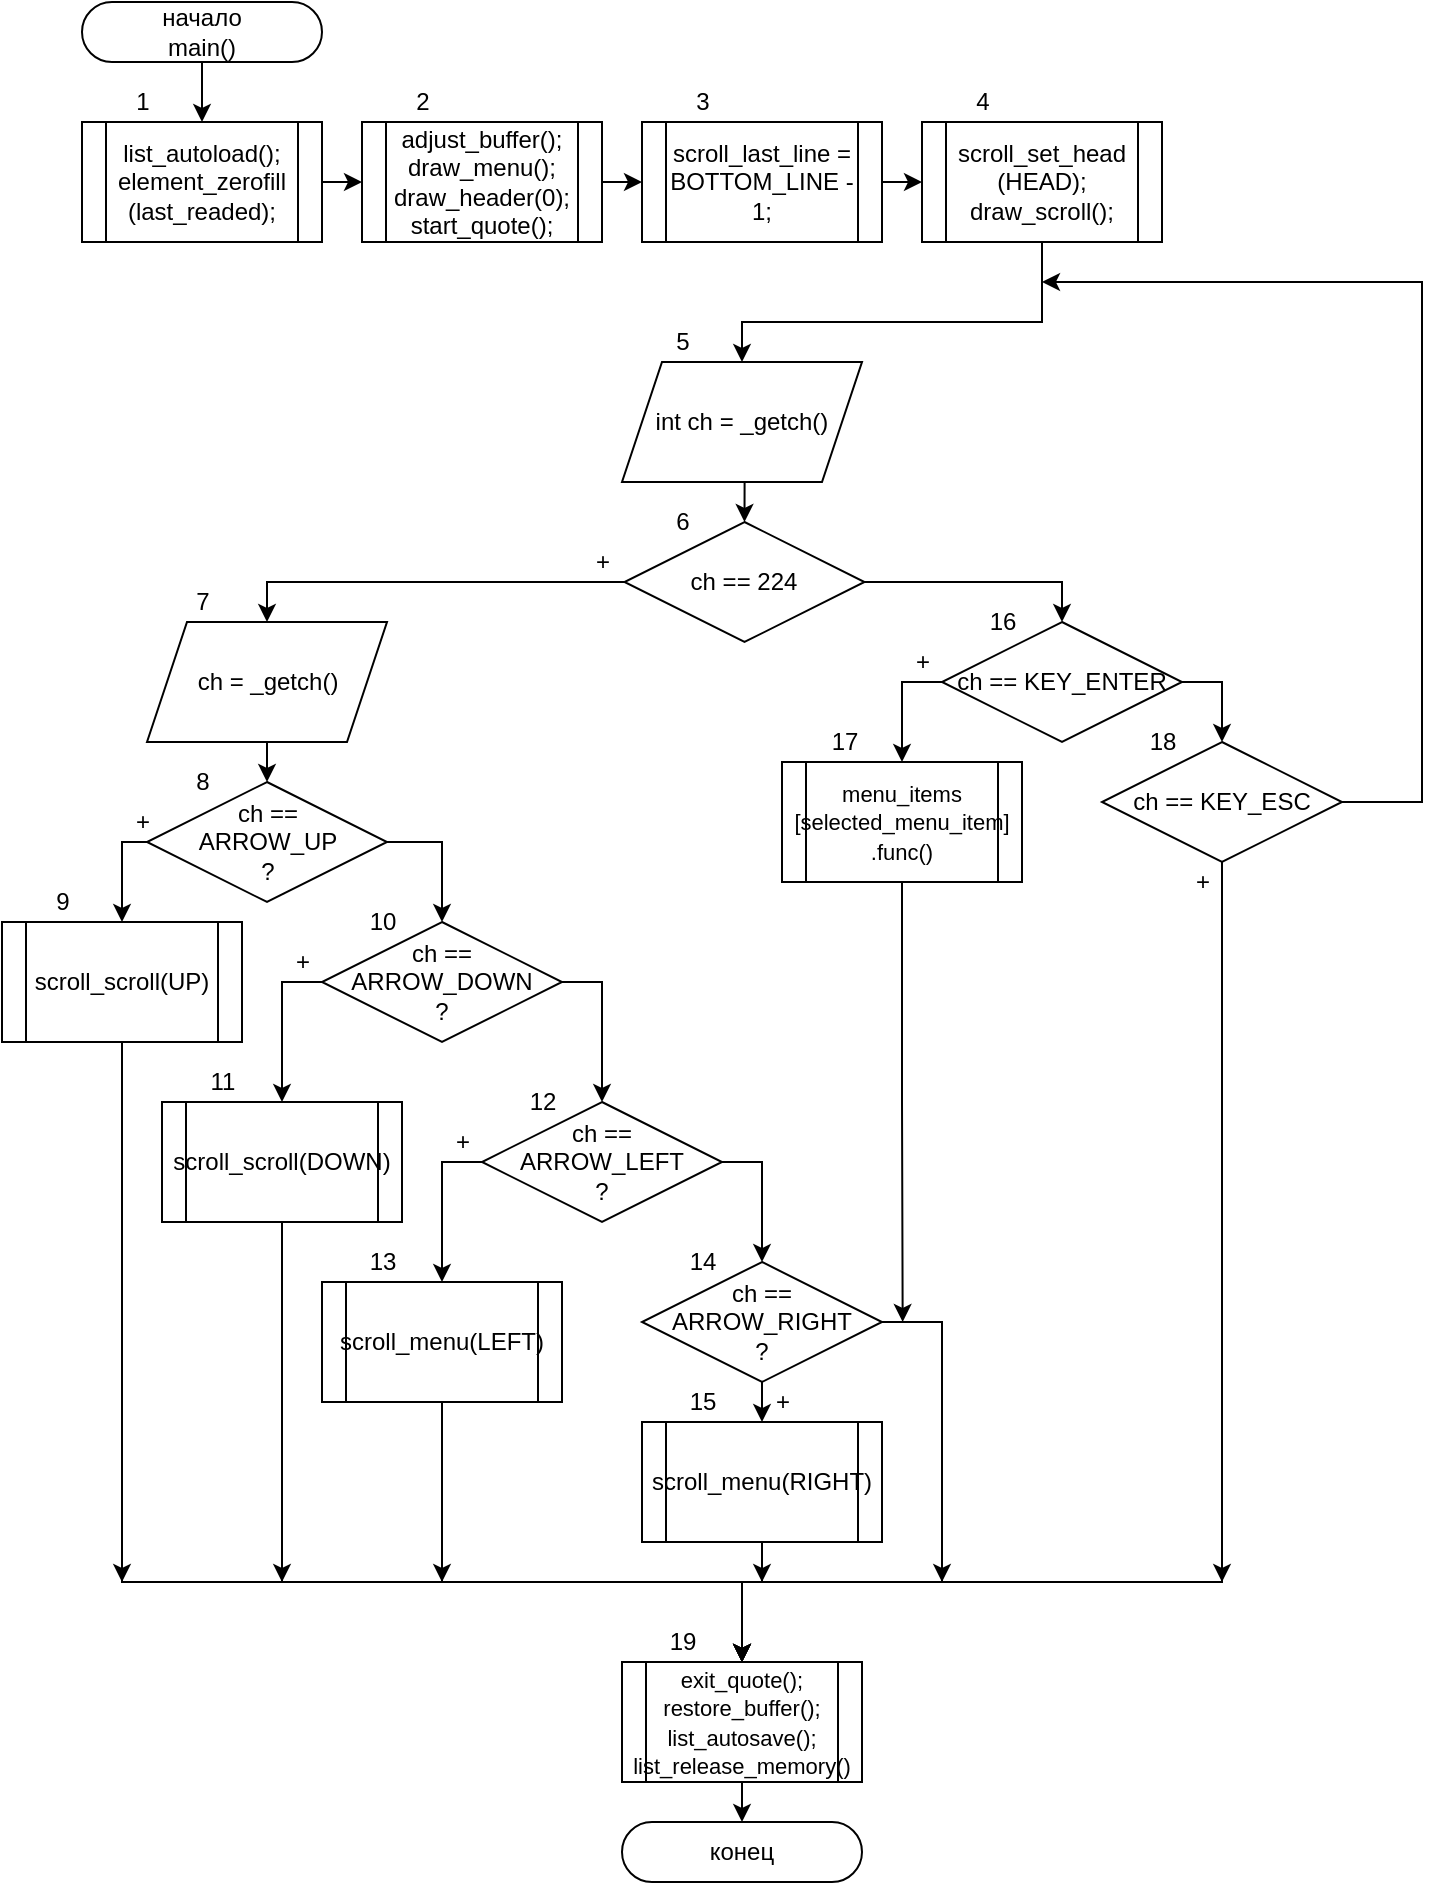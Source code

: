 <mxfile version="14.4.3" type="device"><diagram id="R2lEEEUBdFMjLlhIrx00" name="Page-1"><mxGraphModel dx="-407" dy="568" grid="1" gridSize="10" guides="1" tooltips="1" connect="1" arrows="1" fold="1" page="1" pageScale="1" pageWidth="850" pageHeight="1100" math="0" shadow="0" extFonts="Permanent Marker^https://fonts.googleapis.com/css?family=Permanent+Marker"><root><mxCell id="0"/><mxCell id="1" parent="0"/><mxCell id="FMDdGoVw59K3OaQ_dBfE-2" style="edgeStyle=orthogonalEdgeStyle;rounded=0;orthogonalLoop=1;jettySize=auto;html=1;exitX=0.5;exitY=1;exitDx=0;exitDy=0;entryX=0.5;entryY=0;entryDx=0;entryDy=0;" edge="1" parent="1" source="Ixi4RvL1ngC_W4CbcMsF-13" target="Ixi4RvL1ngC_W4CbcMsF-62"><mxGeometry relative="1" as="geometry"/></mxCell><mxCell id="Ixi4RvL1ngC_W4CbcMsF-13" value="начало&lt;br&gt;main()" style="rounded=1;whiteSpace=wrap;html=1;arcSize=50;" parent="1" vertex="1"><mxGeometry x="900" width="120" height="30" as="geometry"/></mxCell><mxCell id="Ixi4RvL1ngC_W4CbcMsF-14" value="конец" style="rounded=1;whiteSpace=wrap;html=1;arcSize=50;" parent="1" vertex="1"><mxGeometry x="1170" y="910" width="120" height="30" as="geometry"/></mxCell><mxCell id="Ixi4RvL1ngC_W4CbcMsF-15" value="&lt;font style=&quot;font-size: 11px&quot;&gt;exit_quote();&lt;br&gt;restore_buffer();&lt;br&gt;list_autosave();&lt;br&gt;list_release_memory()&lt;/font&gt;" style="shape=process;whiteSpace=wrap;html=1;backgroundOutline=1;fontFamily=Helvetica;fontSize=12;fontColor=#000000;align=center;strokeColor=#000000;fillColor=#ffffff;" parent="1" vertex="1"><mxGeometry x="1170" y="830" width="120" height="60" as="geometry"/></mxCell><mxCell id="Ixi4RvL1ngC_W4CbcMsF-16" style="edgeStyle=orthogonalEdgeStyle;rounded=0;orthogonalLoop=1;jettySize=auto;html=1;exitX=0.5;exitY=1;exitDx=0;exitDy=0;entryX=0.5;entryY=0;entryDx=0;entryDy=0;" parent="1" source="Ixi4RvL1ngC_W4CbcMsF-15" target="Ixi4RvL1ngC_W4CbcMsF-14" edge="1"><mxGeometry relative="1" as="geometry"/></mxCell><mxCell id="Ixi4RvL1ngC_W4CbcMsF-17" value="ch == 224" style="rhombus;whiteSpace=wrap;html=1;rounded=0;" parent="1" vertex="1"><mxGeometry x="1171.25" y="260" width="120" height="60" as="geometry"/></mxCell><mxCell id="Ixi4RvL1ngC_W4CbcMsF-18" value="ch ==&lt;br&gt;ARROW_UP&lt;br&gt;?" style="rhombus;whiteSpace=wrap;html=1;rounded=0;" parent="1" vertex="1"><mxGeometry x="932.5" y="390" width="120" height="60" as="geometry"/></mxCell><mxCell id="Ixi4RvL1ngC_W4CbcMsF-19" style="edgeStyle=orthogonalEdgeStyle;rounded=0;orthogonalLoop=1;jettySize=auto;html=1;exitX=0.5;exitY=1;exitDx=0;exitDy=0;entryX=0.5;entryY=0;entryDx=0;entryDy=0;" parent="1" source="Ixi4RvL1ngC_W4CbcMsF-52" target="Ixi4RvL1ngC_W4CbcMsF-15" edge="1"><mxGeometry relative="1" as="geometry"><Array as="points"><mxPoint x="920" y="790"/><mxPoint x="1230" y="790"/></Array><mxPoint x="870" y="530" as="sourcePoint"/></mxGeometry></mxCell><mxCell id="Ixi4RvL1ngC_W4CbcMsF-20" value="ch == ARROW_DOWN&lt;br&gt;?" style="rhombus;whiteSpace=wrap;html=1;rounded=0;" parent="1" vertex="1"><mxGeometry x="1020" y="460" width="120" height="60" as="geometry"/></mxCell><mxCell id="Ixi4RvL1ngC_W4CbcMsF-21" style="edgeStyle=orthogonalEdgeStyle;rounded=0;orthogonalLoop=1;jettySize=auto;html=1;exitX=0.5;exitY=1;exitDx=0;exitDy=0;entryX=0.5;entryY=0;entryDx=0;entryDy=0;" parent="1" source="Ixi4RvL1ngC_W4CbcMsF-54" target="Ixi4RvL1ngC_W4CbcMsF-15" edge="1"><mxGeometry relative="1" as="geometry"><Array as="points"><mxPoint x="1000" y="790"/><mxPoint x="1230" y="790"/></Array><mxPoint x="1010" y="610" as="sourcePoint"/></mxGeometry></mxCell><mxCell id="Ixi4RvL1ngC_W4CbcMsF-22" value="ch ==&lt;br&gt;ARROW_LEFT&lt;br&gt;?" style="rhombus;whiteSpace=wrap;html=1;rounded=0;" parent="1" vertex="1"><mxGeometry x="1100" y="550" width="120" height="60" as="geometry"/></mxCell><mxCell id="Ixi4RvL1ngC_W4CbcMsF-23" style="edgeStyle=orthogonalEdgeStyle;rounded=0;orthogonalLoop=1;jettySize=auto;html=1;exitX=0.5;exitY=1;exitDx=0;exitDy=0;entryX=0.5;entryY=0;entryDx=0;entryDy=0;" parent="1" source="Ixi4RvL1ngC_W4CbcMsF-56" target="Ixi4RvL1ngC_W4CbcMsF-15" edge="1"><mxGeometry relative="1" as="geometry"><Array as="points"><mxPoint x="1080" y="790"/><mxPoint x="1230" y="790"/></Array><mxPoint x="1150" y="690" as="sourcePoint"/></mxGeometry></mxCell><mxCell id="Ixi4RvL1ngC_W4CbcMsF-24" style="edgeStyle=orthogonalEdgeStyle;rounded=0;orthogonalLoop=1;jettySize=auto;html=1;exitX=1;exitY=0.5;exitDx=0;exitDy=0;" parent="1" source="Ixi4RvL1ngC_W4CbcMsF-25" edge="1"><mxGeometry relative="1" as="geometry"><mxPoint x="1330" y="790" as="targetPoint"/><Array as="points"><mxPoint x="1330" y="660"/><mxPoint x="1330" y="790"/></Array></mxGeometry></mxCell><mxCell id="Ixi4RvL1ngC_W4CbcMsF-25" value="ch == ARROW_RIGHT&lt;br&gt;?" style="rhombus;whiteSpace=wrap;html=1;rounded=0;" parent="1" vertex="1"><mxGeometry x="1180" y="630" width="120" height="60" as="geometry"/></mxCell><mxCell id="Ixi4RvL1ngC_W4CbcMsF-26" style="edgeStyle=orthogonalEdgeStyle;rounded=0;orthogonalLoop=1;jettySize=auto;html=1;exitX=0.5;exitY=1;exitDx=0;exitDy=0;entryX=0.5;entryY=0;entryDx=0;entryDy=0;" parent="1" source="Ixi4RvL1ngC_W4CbcMsF-58" target="Ixi4RvL1ngC_W4CbcMsF-15" edge="1"><mxGeometry relative="1" as="geometry"><Array as="points"><mxPoint x="1240" y="790"/><mxPoint x="1230" y="790"/></Array><mxPoint x="1290" y="770" as="sourcePoint"/></mxGeometry></mxCell><mxCell id="Ixi4RvL1ngC_W4CbcMsF-27" style="edgeStyle=orthogonalEdgeStyle;rounded=0;orthogonalLoop=1;jettySize=auto;html=1;exitX=0.5;exitY=1;exitDx=0;exitDy=0;entryX=0.5;entryY=0;entryDx=0;entryDy=0;" parent="1" source="Ixi4RvL1ngC_W4CbcMsF-25" target="Ixi4RvL1ngC_W4CbcMsF-58" edge="1"><mxGeometry relative="1" as="geometry"><mxPoint x="1290" y="710" as="targetPoint"/></mxGeometry></mxCell><mxCell id="Ixi4RvL1ngC_W4CbcMsF-28" style="edgeStyle=orthogonalEdgeStyle;rounded=0;orthogonalLoop=1;jettySize=auto;html=1;exitX=1;exitY=0.5;exitDx=0;exitDy=0;entryX=0.5;entryY=0;entryDx=0;entryDy=0;" parent="1" source="Ixi4RvL1ngC_W4CbcMsF-25" target="Ixi4RvL1ngC_W4CbcMsF-15" edge="1"><mxGeometry relative="1" as="geometry"><Array as="points"><mxPoint x="1330" y="660"/><mxPoint x="1330" y="790"/><mxPoint x="1230" y="790"/></Array></mxGeometry></mxCell><mxCell id="Ixi4RvL1ngC_W4CbcMsF-29" style="edgeStyle=orthogonalEdgeStyle;rounded=0;orthogonalLoop=1;jettySize=auto;html=1;exitX=0;exitY=0.5;exitDx=0;exitDy=0;entryX=0.5;entryY=0;entryDx=0;entryDy=0;" parent="1" source="Ixi4RvL1ngC_W4CbcMsF-22" target="Ixi4RvL1ngC_W4CbcMsF-56" edge="1"><mxGeometry relative="1" as="geometry"><Array as="points"><mxPoint x="1080" y="580"/><mxPoint x="1080" y="630"/></Array><mxPoint x="1150" y="630" as="targetPoint"/></mxGeometry></mxCell><mxCell id="Ixi4RvL1ngC_W4CbcMsF-30" style="edgeStyle=orthogonalEdgeStyle;rounded=0;orthogonalLoop=1;jettySize=auto;html=1;exitX=1;exitY=0.5;exitDx=0;exitDy=0;entryX=0.5;entryY=0;entryDx=0;entryDy=0;" parent="1" source="Ixi4RvL1ngC_W4CbcMsF-22" target="Ixi4RvL1ngC_W4CbcMsF-25" edge="1"><mxGeometry relative="1" as="geometry"><Array as="points"><mxPoint x="1240" y="580"/></Array></mxGeometry></mxCell><mxCell id="Ixi4RvL1ngC_W4CbcMsF-31" style="edgeStyle=orthogonalEdgeStyle;rounded=0;orthogonalLoop=1;jettySize=auto;html=1;exitX=0;exitY=0.5;exitDx=0;exitDy=0;entryX=0.5;entryY=0;entryDx=0;entryDy=0;" parent="1" source="Ixi4RvL1ngC_W4CbcMsF-20" target="Ixi4RvL1ngC_W4CbcMsF-54" edge="1"><mxGeometry relative="1" as="geometry"><Array as="points"><mxPoint x="1000" y="490"/></Array><mxPoint x="1010" y="550" as="targetPoint"/></mxGeometry></mxCell><mxCell id="Ixi4RvL1ngC_W4CbcMsF-32" style="edgeStyle=orthogonalEdgeStyle;rounded=0;orthogonalLoop=1;jettySize=auto;html=1;exitX=1;exitY=0.5;exitDx=0;exitDy=0;entryX=0.5;entryY=0;entryDx=0;entryDy=0;" parent="1" source="Ixi4RvL1ngC_W4CbcMsF-20" target="Ixi4RvL1ngC_W4CbcMsF-22" edge="1"><mxGeometry relative="1" as="geometry"/></mxCell><mxCell id="Ixi4RvL1ngC_W4CbcMsF-33" style="edgeStyle=orthogonalEdgeStyle;rounded=0;orthogonalLoop=1;jettySize=auto;html=1;exitX=0;exitY=0.5;exitDx=0;exitDy=0;entryX=0.5;entryY=0;entryDx=0;entryDy=0;" parent="1" source="Ixi4RvL1ngC_W4CbcMsF-18" target="Ixi4RvL1ngC_W4CbcMsF-52" edge="1"><mxGeometry relative="1" as="geometry"><mxPoint x="870" y="470" as="targetPoint"/><Array as="points"><mxPoint x="920" y="420"/></Array></mxGeometry></mxCell><mxCell id="Ixi4RvL1ngC_W4CbcMsF-34" style="edgeStyle=orthogonalEdgeStyle;rounded=0;orthogonalLoop=1;jettySize=auto;html=1;exitX=1;exitY=0.5;exitDx=0;exitDy=0;entryX=0.5;entryY=0;entryDx=0;entryDy=0;" parent="1" source="Ixi4RvL1ngC_W4CbcMsF-18" target="Ixi4RvL1ngC_W4CbcMsF-20" edge="1"><mxGeometry relative="1" as="geometry"><Array as="points"><mxPoint x="1080" y="420"/></Array></mxGeometry></mxCell><mxCell id="Ixi4RvL1ngC_W4CbcMsF-35" value="ch = _getch()" style="shape=parallelogram;perimeter=parallelogramPerimeter;whiteSpace=wrap;html=1;fixedSize=1;fontFamily=Helvetica;fontSize=12;align=center;" parent="1" vertex="1"><mxGeometry x="932.5" y="310" width="120" height="60" as="geometry"/></mxCell><mxCell id="Ixi4RvL1ngC_W4CbcMsF-36" style="edgeStyle=orthogonalEdgeStyle;rounded=0;orthogonalLoop=1;jettySize=auto;html=1;exitX=0.5;exitY=1;exitDx=0;exitDy=0;entryX=0.5;entryY=0;entryDx=0;entryDy=0;" parent="1" source="Ixi4RvL1ngC_W4CbcMsF-35" target="Ixi4RvL1ngC_W4CbcMsF-18" edge="1"><mxGeometry relative="1" as="geometry"/></mxCell><mxCell id="Ixi4RvL1ngC_W4CbcMsF-37" value="ch == KEY_ENTER" style="rhombus;whiteSpace=wrap;html=1;rounded=0;" parent="1" vertex="1"><mxGeometry x="1330" y="310" width="120" height="60" as="geometry"/></mxCell><mxCell id="Ixi4RvL1ngC_W4CbcMsF-38" style="edgeStyle=orthogonalEdgeStyle;rounded=0;orthogonalLoop=1;jettySize=auto;html=1;exitX=1;exitY=0.5;exitDx=0;exitDy=0;" parent="1" source="Ixi4RvL1ngC_W4CbcMsF-40" edge="1"><mxGeometry relative="1" as="geometry"><mxPoint x="1380" y="140" as="targetPoint"/><Array as="points"><mxPoint x="1570" y="400"/><mxPoint x="1570" y="140"/></Array></mxGeometry></mxCell><mxCell id="Ixi4RvL1ngC_W4CbcMsF-39" style="edgeStyle=orthogonalEdgeStyle;rounded=0;orthogonalLoop=1;jettySize=auto;html=1;exitX=0.5;exitY=1;exitDx=0;exitDy=0;" parent="1" source="Ixi4RvL1ngC_W4CbcMsF-40" edge="1"><mxGeometry relative="1" as="geometry"><mxPoint x="1470" y="790" as="targetPoint"/></mxGeometry></mxCell><mxCell id="Ixi4RvL1ngC_W4CbcMsF-40" value="ch == KEY_ESC" style="rhombus;whiteSpace=wrap;html=1;rounded=0;" parent="1" vertex="1"><mxGeometry x="1410" y="370" width="120" height="60" as="geometry"/></mxCell><mxCell id="Ixi4RvL1ngC_W4CbcMsF-41" style="edgeStyle=orthogonalEdgeStyle;rounded=0;orthogonalLoop=1;jettySize=auto;html=1;exitX=0.5;exitY=1;exitDx=0;exitDy=0;entryX=0.5;entryY=0;entryDx=0;entryDy=0;" parent="1" source="Ixi4RvL1ngC_W4CbcMsF-40" edge="1"><mxGeometry relative="1" as="geometry"/></mxCell><mxCell id="Ixi4RvL1ngC_W4CbcMsF-42" style="edgeStyle=orthogonalEdgeStyle;rounded=0;orthogonalLoop=1;jettySize=auto;html=1;exitX=0.5;exitY=1;exitDx=0;exitDy=0;entryX=0.5;entryY=0;entryDx=0;entryDy=0;" parent="1" source="Ixi4RvL1ngC_W4CbcMsF-40" target="Ixi4RvL1ngC_W4CbcMsF-15" edge="1"><mxGeometry relative="1" as="geometry"><Array as="points"><mxPoint x="1470" y="790"/><mxPoint x="1230" y="790"/></Array></mxGeometry></mxCell><mxCell id="Ixi4RvL1ngC_W4CbcMsF-43" style="edgeStyle=orthogonalEdgeStyle;rounded=0;orthogonalLoop=1;jettySize=auto;html=1;exitX=0;exitY=0.5;exitDx=0;exitDy=0;entryX=0.5;entryY=0;entryDx=0;entryDy=0;" parent="1" source="Ixi4RvL1ngC_W4CbcMsF-37" target="Ixi4RvL1ngC_W4CbcMsF-60" edge="1"><mxGeometry relative="1" as="geometry"><mxPoint x="1390" y="390" as="targetPoint"/></mxGeometry></mxCell><mxCell id="Ixi4RvL1ngC_W4CbcMsF-44" style="edgeStyle=orthogonalEdgeStyle;rounded=0;orthogonalLoop=1;jettySize=auto;html=1;exitX=1;exitY=0.5;exitDx=0;exitDy=0;entryX=0.5;entryY=0;entryDx=0;entryDy=0;" parent="1" source="Ixi4RvL1ngC_W4CbcMsF-37" target="Ixi4RvL1ngC_W4CbcMsF-40" edge="1"><mxGeometry relative="1" as="geometry"/></mxCell><mxCell id="Ixi4RvL1ngC_W4CbcMsF-45" style="edgeStyle=orthogonalEdgeStyle;rounded=0;orthogonalLoop=1;jettySize=auto;html=1;exitX=0;exitY=0.5;exitDx=0;exitDy=0;entryX=0.5;entryY=0;entryDx=0;entryDy=0;" parent="1" source="Ixi4RvL1ngC_W4CbcMsF-17" target="Ixi4RvL1ngC_W4CbcMsF-35" edge="1"><mxGeometry relative="1" as="geometry"/></mxCell><mxCell id="Ixi4RvL1ngC_W4CbcMsF-46" style="edgeStyle=orthogonalEdgeStyle;rounded=0;orthogonalLoop=1;jettySize=auto;html=1;exitX=1;exitY=0.5;exitDx=0;exitDy=0;entryX=0.5;entryY=0;entryDx=0;entryDy=0;" parent="1" source="Ixi4RvL1ngC_W4CbcMsF-17" target="Ixi4RvL1ngC_W4CbcMsF-37" edge="1"><mxGeometry relative="1" as="geometry"/></mxCell><mxCell id="Ixi4RvL1ngC_W4CbcMsF-47" value="int ch = _getch()" style="shape=parallelogram;perimeter=parallelogramPerimeter;whiteSpace=wrap;html=1;fixedSize=1;fontFamily=Helvetica;fontSize=12;align=center;" parent="1" vertex="1"><mxGeometry x="1170" y="180" width="120" height="60" as="geometry"/></mxCell><mxCell id="Ixi4RvL1ngC_W4CbcMsF-48" style="edgeStyle=orthogonalEdgeStyle;rounded=0;orthogonalLoop=1;jettySize=auto;html=1;exitX=0.5;exitY=1;exitDx=0;exitDy=0;entryX=0.5;entryY=0;entryDx=0;entryDy=0;" parent="1" source="Ixi4RvL1ngC_W4CbcMsF-47" target="Ixi4RvL1ngC_W4CbcMsF-17" edge="1"><mxGeometry relative="1" as="geometry"/></mxCell><mxCell id="FMDdGoVw59K3OaQ_dBfE-7" style="edgeStyle=orthogonalEdgeStyle;rounded=0;orthogonalLoop=1;jettySize=auto;html=1;exitX=1;exitY=0.5;exitDx=0;exitDy=0;entryX=0;entryY=0.5;entryDx=0;entryDy=0;" edge="1" parent="1" source="Ixi4RvL1ngC_W4CbcMsF-49" target="meGbPPPD3f-HBFY6kft2-1"><mxGeometry relative="1" as="geometry"/></mxCell><mxCell id="Ixi4RvL1ngC_W4CbcMsF-49" value="scroll_last_line = BOTTOM_LINE - 1;" style="shape=process;whiteSpace=wrap;html=1;backgroundOutline=1;fontFamily=Helvetica;fontSize=12;fontColor=#000000;align=center;strokeColor=#000000;fillColor=#ffffff;" parent="1" vertex="1"><mxGeometry x="1180" y="60" width="120" height="60" as="geometry"/></mxCell><mxCell id="Ixi4RvL1ngC_W4CbcMsF-51" style="edgeStyle=orthogonalEdgeStyle;rounded=0;orthogonalLoop=1;jettySize=auto;html=1;exitX=0.5;exitY=1;exitDx=0;exitDy=0;" parent="1" source="Ixi4RvL1ngC_W4CbcMsF-52" edge="1"><mxGeometry relative="1" as="geometry"><mxPoint x="920" y="790" as="targetPoint"/></mxGeometry></mxCell><mxCell id="Ixi4RvL1ngC_W4CbcMsF-52" value="&lt;div&gt;scroll_scroll(UP)&lt;/div&gt;" style="shape=process;whiteSpace=wrap;html=1;backgroundOutline=1;" parent="1" vertex="1"><mxGeometry x="860" y="460" width="120" height="60" as="geometry"/></mxCell><mxCell id="Ixi4RvL1ngC_W4CbcMsF-53" style="edgeStyle=orthogonalEdgeStyle;rounded=0;orthogonalLoop=1;jettySize=auto;html=1;exitX=0.5;exitY=1;exitDx=0;exitDy=0;" parent="1" source="Ixi4RvL1ngC_W4CbcMsF-54" edge="1"><mxGeometry relative="1" as="geometry"><mxPoint x="1000" y="790" as="targetPoint"/></mxGeometry></mxCell><mxCell id="Ixi4RvL1ngC_W4CbcMsF-54" value="scroll_scroll(DOWN)" style="shape=process;whiteSpace=wrap;html=1;backgroundOutline=1;" parent="1" vertex="1"><mxGeometry x="940" y="550" width="120" height="60" as="geometry"/></mxCell><mxCell id="Ixi4RvL1ngC_W4CbcMsF-55" style="edgeStyle=orthogonalEdgeStyle;rounded=0;orthogonalLoop=1;jettySize=auto;html=1;exitX=0.5;exitY=1;exitDx=0;exitDy=0;" parent="1" source="Ixi4RvL1ngC_W4CbcMsF-56" edge="1"><mxGeometry relative="1" as="geometry"><mxPoint x="1080" y="790" as="targetPoint"/></mxGeometry></mxCell><mxCell id="Ixi4RvL1ngC_W4CbcMsF-56" value="scroll_menu(LEFT)" style="shape=process;whiteSpace=wrap;html=1;backgroundOutline=1;" parent="1" vertex="1"><mxGeometry x="1020" y="640" width="120" height="60" as="geometry"/></mxCell><mxCell id="Ixi4RvL1ngC_W4CbcMsF-57" style="edgeStyle=orthogonalEdgeStyle;rounded=0;orthogonalLoop=1;jettySize=auto;html=1;exitX=0.5;exitY=1;exitDx=0;exitDy=0;" parent="1" source="Ixi4RvL1ngC_W4CbcMsF-58" edge="1"><mxGeometry relative="1" as="geometry"><mxPoint x="1240" y="790" as="targetPoint"/></mxGeometry></mxCell><mxCell id="Ixi4RvL1ngC_W4CbcMsF-58" value="&lt;div&gt;scroll_menu(RIGHT)&lt;/div&gt;" style="shape=process;whiteSpace=wrap;html=1;backgroundOutline=1;" parent="1" vertex="1"><mxGeometry x="1180" y="710" width="120" height="60" as="geometry"/></mxCell><mxCell id="Ixi4RvL1ngC_W4CbcMsF-59" style="edgeStyle=orthogonalEdgeStyle;rounded=0;orthogonalLoop=1;jettySize=auto;html=1;exitX=0.5;exitY=1;exitDx=0;exitDy=0;" parent="1" source="Ixi4RvL1ngC_W4CbcMsF-60" edge="1"><mxGeometry relative="1" as="geometry"><mxPoint x="1310.333" y="660" as="targetPoint"/></mxGeometry></mxCell><mxCell id="Ixi4RvL1ngC_W4CbcMsF-60" value="&lt;font style=&quot;font-size: 11px&quot;&gt;menu_items&lt;br&gt;[selected_menu_item]&lt;br&gt;.func()&lt;/font&gt;" style="shape=process;whiteSpace=wrap;html=1;backgroundOutline=1;" parent="1" vertex="1"><mxGeometry x="1250" y="380" width="120" height="60" as="geometry"/></mxCell><mxCell id="FMDdGoVw59K3OaQ_dBfE-5" style="edgeStyle=orthogonalEdgeStyle;rounded=0;orthogonalLoop=1;jettySize=auto;html=1;exitX=1;exitY=0.5;exitDx=0;exitDy=0;entryX=0;entryY=0.5;entryDx=0;entryDy=0;" edge="1" parent="1" source="Ixi4RvL1ngC_W4CbcMsF-62" target="Ixi4RvL1ngC_W4CbcMsF-64"><mxGeometry relative="1" as="geometry"/></mxCell><mxCell id="Ixi4RvL1ngC_W4CbcMsF-62" value="list_autoload();&lt;br&gt;element_zerofill&lt;br&gt;(last_readed);" style="shape=process;html=1;backgroundOutline=1;whiteSpace=wrap;" parent="1" vertex="1"><mxGeometry x="900" y="60" width="120" height="60" as="geometry"/></mxCell><mxCell id="FMDdGoVw59K3OaQ_dBfE-6" style="edgeStyle=orthogonalEdgeStyle;rounded=0;orthogonalLoop=1;jettySize=auto;html=1;exitX=1;exitY=0.5;exitDx=0;exitDy=0;entryX=0;entryY=0.5;entryDx=0;entryDy=0;" edge="1" parent="1" source="Ixi4RvL1ngC_W4CbcMsF-64" target="Ixi4RvL1ngC_W4CbcMsF-49"><mxGeometry relative="1" as="geometry"/></mxCell><mxCell id="Ixi4RvL1ngC_W4CbcMsF-64" value="adjust_buffer();&lt;br&gt;draw_menu();&lt;br&gt;draw_header(0);&lt;br&gt;start_quote();" style="shape=process;html=1;backgroundOutline=1;whiteSpace=wrap;" parent="1" vertex="1"><mxGeometry x="1040" y="60" width="120" height="60" as="geometry"/></mxCell><mxCell id="Ixi4RvL1ngC_W4CbcMsF-66" value="+" style="text;html=1;align=center;verticalAlign=middle;resizable=0;points=[];autosize=1;" parent="1" vertex="1"><mxGeometry x="1150" y="270" width="20" height="20" as="geometry"/></mxCell><mxCell id="Ixi4RvL1ngC_W4CbcMsF-67" value="+" style="text;html=1;align=center;verticalAlign=middle;resizable=0;points=[];autosize=1;" parent="1" vertex="1"><mxGeometry x="1310" y="320" width="20" height="20" as="geometry"/></mxCell><mxCell id="Ixi4RvL1ngC_W4CbcMsF-68" value="+" style="text;html=1;align=center;verticalAlign=middle;resizable=0;points=[];autosize=1;" parent="1" vertex="1"><mxGeometry x="920" y="400" width="20" height="20" as="geometry"/></mxCell><mxCell id="Ixi4RvL1ngC_W4CbcMsF-69" value="+" style="text;html=1;align=center;verticalAlign=middle;resizable=0;points=[];autosize=1;" parent="1" vertex="1"><mxGeometry x="1000" y="470" width="20" height="20" as="geometry"/></mxCell><mxCell id="Ixi4RvL1ngC_W4CbcMsF-70" value="+" style="text;html=1;align=center;verticalAlign=middle;resizable=0;points=[];autosize=1;" parent="1" vertex="1"><mxGeometry x="1080" y="560" width="20" height="20" as="geometry"/></mxCell><mxCell id="Ixi4RvL1ngC_W4CbcMsF-71" value="+" style="text;html=1;align=center;verticalAlign=middle;resizable=0;points=[];autosize=1;" parent="1" vertex="1"><mxGeometry x="1240" y="690" width="20" height="20" as="geometry"/></mxCell><mxCell id="Ixi4RvL1ngC_W4CbcMsF-72" value="+" style="text;html=1;align=center;verticalAlign=middle;resizable=0;points=[];autosize=1;" parent="1" vertex="1"><mxGeometry x="1450" y="430" width="20" height="20" as="geometry"/></mxCell><mxCell id="FMDdGoVw59K3OaQ_dBfE-4" style="edgeStyle=orthogonalEdgeStyle;rounded=0;orthogonalLoop=1;jettySize=auto;html=1;exitX=0.5;exitY=1;exitDx=0;exitDy=0;entryX=0.5;entryY=0;entryDx=0;entryDy=0;" edge="1" parent="1" source="meGbPPPD3f-HBFY6kft2-1" target="Ixi4RvL1ngC_W4CbcMsF-47"><mxGeometry relative="1" as="geometry"><Array as="points"><mxPoint x="1380" y="160"/><mxPoint x="1230" y="160"/></Array></mxGeometry></mxCell><mxCell id="meGbPPPD3f-HBFY6kft2-1" value="scroll_set_head&lt;br&gt;(HEAD);&lt;br&gt;draw_scroll();" style="shape=process;whiteSpace=wrap;html=1;backgroundOutline=1;fontFamily=Helvetica;fontSize=12;fontColor=#000000;align=center;strokeColor=#000000;fillColor=#ffffff;" parent="1" vertex="1"><mxGeometry x="1320" y="60" width="120" height="60" as="geometry"/></mxCell><mxCell id="FMDdGoVw59K3OaQ_dBfE-8" value="1" style="text;html=1;align=center;verticalAlign=middle;resizable=0;points=[];autosize=1;" vertex="1" parent="1"><mxGeometry x="920" y="40" width="20" height="20" as="geometry"/></mxCell><mxCell id="FMDdGoVw59K3OaQ_dBfE-9" value="2" style="text;html=1;align=center;verticalAlign=middle;resizable=0;points=[];autosize=1;" vertex="1" parent="1"><mxGeometry x="1060" y="40" width="20" height="20" as="geometry"/></mxCell><mxCell id="FMDdGoVw59K3OaQ_dBfE-10" value="3" style="text;html=1;align=center;verticalAlign=middle;resizable=0;points=[];autosize=1;" vertex="1" parent="1"><mxGeometry x="1200" y="40" width="20" height="20" as="geometry"/></mxCell><mxCell id="FMDdGoVw59K3OaQ_dBfE-11" value="4" style="text;html=1;align=center;verticalAlign=middle;resizable=0;points=[];autosize=1;" vertex="1" parent="1"><mxGeometry x="1340" y="40" width="20" height="20" as="geometry"/></mxCell><mxCell id="FMDdGoVw59K3OaQ_dBfE-12" value="5" style="text;html=1;align=center;verticalAlign=middle;resizable=0;points=[];autosize=1;" vertex="1" parent="1"><mxGeometry x="1190" y="160" width="20" height="20" as="geometry"/></mxCell><mxCell id="FMDdGoVw59K3OaQ_dBfE-13" value="6" style="text;html=1;align=center;verticalAlign=middle;resizable=0;points=[];autosize=1;" vertex="1" parent="1"><mxGeometry x="1190" y="250" width="20" height="20" as="geometry"/></mxCell><mxCell id="FMDdGoVw59K3OaQ_dBfE-14" value="16" style="text;html=1;align=center;verticalAlign=middle;resizable=0;points=[];autosize=1;" vertex="1" parent="1"><mxGeometry x="1345" y="300" width="30" height="20" as="geometry"/></mxCell><mxCell id="FMDdGoVw59K3OaQ_dBfE-15" value="17" style="text;html=1;align=center;verticalAlign=middle;resizable=0;points=[];autosize=1;" vertex="1" parent="1"><mxGeometry x="1266.25" y="360" width="30" height="20" as="geometry"/></mxCell><mxCell id="FMDdGoVw59K3OaQ_dBfE-16" value="18" style="text;html=1;align=center;verticalAlign=middle;resizable=0;points=[];autosize=1;" vertex="1" parent="1"><mxGeometry x="1425" y="360" width="30" height="20" as="geometry"/></mxCell><mxCell id="FMDdGoVw59K3OaQ_dBfE-17" value="8" style="text;html=1;align=center;verticalAlign=middle;resizable=0;points=[];autosize=1;" vertex="1" parent="1"><mxGeometry x="950" y="380" width="20" height="20" as="geometry"/></mxCell><mxCell id="FMDdGoVw59K3OaQ_dBfE-18" value="7" style="text;html=1;align=center;verticalAlign=middle;resizable=0;points=[];autosize=1;" vertex="1" parent="1"><mxGeometry x="950" y="290" width="20" height="20" as="geometry"/></mxCell><mxCell id="FMDdGoVw59K3OaQ_dBfE-19" value="9" style="text;html=1;align=center;verticalAlign=middle;resizable=0;points=[];autosize=1;" vertex="1" parent="1"><mxGeometry x="880" y="440" width="20" height="20" as="geometry"/></mxCell><mxCell id="FMDdGoVw59K3OaQ_dBfE-20" value="10" style="text;html=1;align=center;verticalAlign=middle;resizable=0;points=[];autosize=1;" vertex="1" parent="1"><mxGeometry x="1035" y="450" width="30" height="20" as="geometry"/></mxCell><mxCell id="FMDdGoVw59K3OaQ_dBfE-21" value="11" style="text;html=1;align=center;verticalAlign=middle;resizable=0;points=[];autosize=1;" vertex="1" parent="1"><mxGeometry x="955" y="530" width="30" height="20" as="geometry"/></mxCell><mxCell id="FMDdGoVw59K3OaQ_dBfE-22" value="12" style="text;html=1;align=center;verticalAlign=middle;resizable=0;points=[];autosize=1;" vertex="1" parent="1"><mxGeometry x="1115" y="540" width="30" height="20" as="geometry"/></mxCell><mxCell id="FMDdGoVw59K3OaQ_dBfE-23" value="13" style="text;html=1;align=center;verticalAlign=middle;resizable=0;points=[];autosize=1;" vertex="1" parent="1"><mxGeometry x="1035" y="620" width="30" height="20" as="geometry"/></mxCell><mxCell id="FMDdGoVw59K3OaQ_dBfE-24" value="14" style="text;html=1;align=center;verticalAlign=middle;resizable=0;points=[];autosize=1;" vertex="1" parent="1"><mxGeometry x="1195" y="620" width="30" height="20" as="geometry"/></mxCell><mxCell id="FMDdGoVw59K3OaQ_dBfE-25" value="15" style="text;html=1;align=center;verticalAlign=middle;resizable=0;points=[];autosize=1;" vertex="1" parent="1"><mxGeometry x="1195" y="690" width="30" height="20" as="geometry"/></mxCell><mxCell id="FMDdGoVw59K3OaQ_dBfE-26" value="19" style="text;html=1;align=center;verticalAlign=middle;resizable=0;points=[];autosize=1;" vertex="1" parent="1"><mxGeometry x="1185" y="810" width="30" height="20" as="geometry"/></mxCell></root></mxGraphModel></diagram></mxfile>
